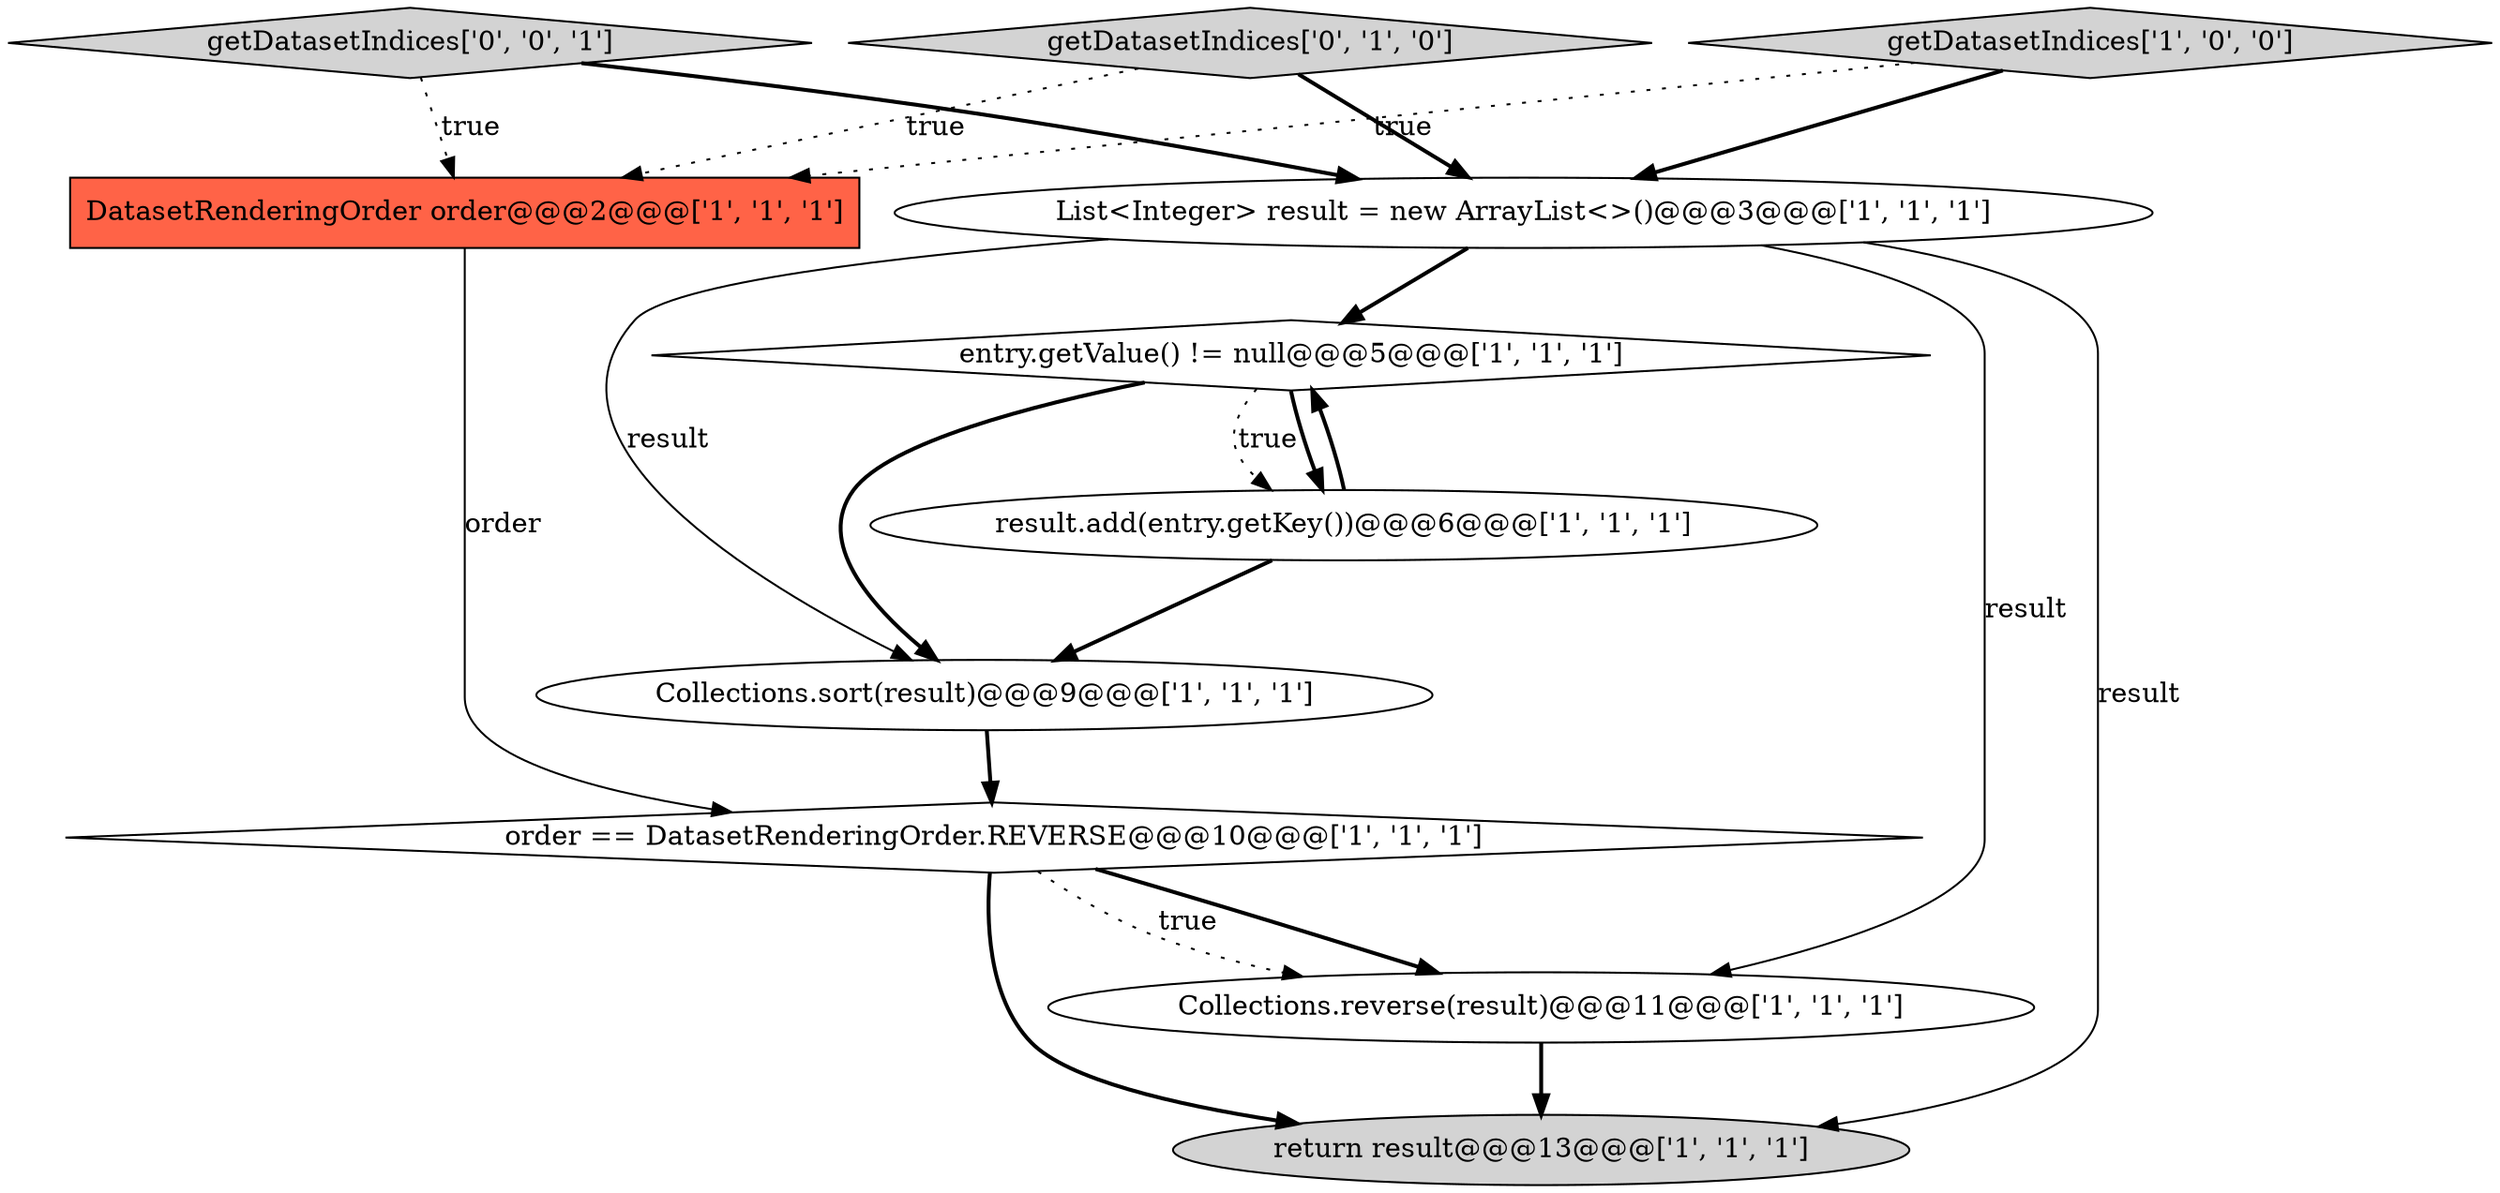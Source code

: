 digraph {
5 [style = filled, label = "List<Integer> result = new ArrayList<>()@@@3@@@['1', '1', '1']", fillcolor = white, shape = ellipse image = "AAA0AAABBB1BBB"];
1 [style = filled, label = "entry.getValue() != null@@@5@@@['1', '1', '1']", fillcolor = white, shape = diamond image = "AAA0AAABBB1BBB"];
6 [style = filled, label = "order == DatasetRenderingOrder.REVERSE@@@10@@@['1', '1', '1']", fillcolor = white, shape = diamond image = "AAA0AAABBB1BBB"];
10 [style = filled, label = "getDatasetIndices['0', '0', '1']", fillcolor = lightgray, shape = diamond image = "AAA0AAABBB3BBB"];
4 [style = filled, label = "Collections.sort(result)@@@9@@@['1', '1', '1']", fillcolor = white, shape = ellipse image = "AAA0AAABBB1BBB"];
8 [style = filled, label = "DatasetRenderingOrder order@@@2@@@['1', '1', '1']", fillcolor = tomato, shape = box image = "AAA0AAABBB1BBB"];
2 [style = filled, label = "Collections.reverse(result)@@@11@@@['1', '1', '1']", fillcolor = white, shape = ellipse image = "AAA0AAABBB1BBB"];
3 [style = filled, label = "return result@@@13@@@['1', '1', '1']", fillcolor = lightgray, shape = ellipse image = "AAA0AAABBB1BBB"];
9 [style = filled, label = "getDatasetIndices['0', '1', '0']", fillcolor = lightgray, shape = diamond image = "AAA0AAABBB2BBB"];
0 [style = filled, label = "result.add(entry.getKey())@@@6@@@['1', '1', '1']", fillcolor = white, shape = ellipse image = "AAA0AAABBB1BBB"];
7 [style = filled, label = "getDatasetIndices['1', '0', '0']", fillcolor = lightgray, shape = diamond image = "AAA0AAABBB1BBB"];
5->4 [style = solid, label="result"];
4->6 [style = bold, label=""];
9->8 [style = dotted, label="true"];
0->4 [style = bold, label=""];
1->0 [style = dotted, label="true"];
7->8 [style = dotted, label="true"];
5->1 [style = bold, label=""];
0->1 [style = bold, label=""];
6->2 [style = bold, label=""];
2->3 [style = bold, label=""];
5->2 [style = solid, label="result"];
10->8 [style = dotted, label="true"];
8->6 [style = solid, label="order"];
6->3 [style = bold, label=""];
1->4 [style = bold, label=""];
7->5 [style = bold, label=""];
5->3 [style = solid, label="result"];
6->2 [style = dotted, label="true"];
9->5 [style = bold, label=""];
10->5 [style = bold, label=""];
1->0 [style = bold, label=""];
}
